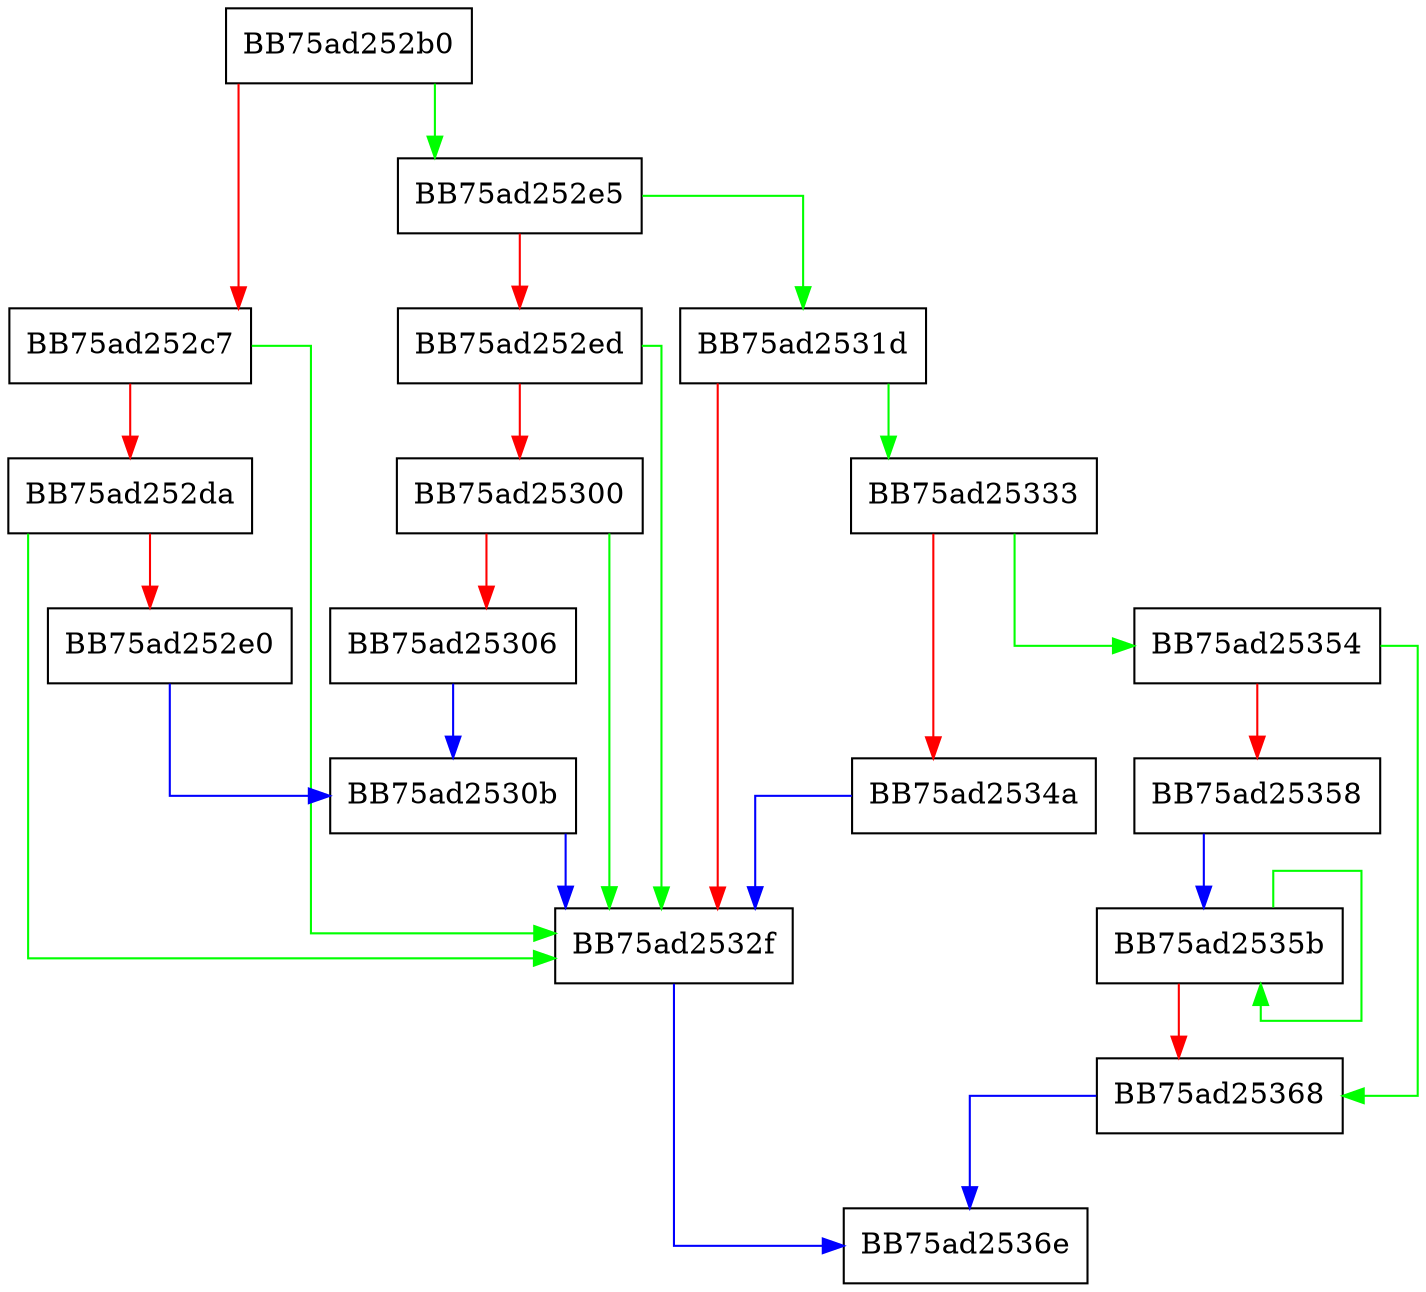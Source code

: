 digraph CreateLspRemovalContext {
  node [shape="box"];
  graph [splines=ortho];
  BB75ad252b0 -> BB75ad252e5 [color="green"];
  BB75ad252b0 -> BB75ad252c7 [color="red"];
  BB75ad252c7 -> BB75ad2532f [color="green"];
  BB75ad252c7 -> BB75ad252da [color="red"];
  BB75ad252da -> BB75ad2532f [color="green"];
  BB75ad252da -> BB75ad252e0 [color="red"];
  BB75ad252e0 -> BB75ad2530b [color="blue"];
  BB75ad252e5 -> BB75ad2531d [color="green"];
  BB75ad252e5 -> BB75ad252ed [color="red"];
  BB75ad252ed -> BB75ad2532f [color="green"];
  BB75ad252ed -> BB75ad25300 [color="red"];
  BB75ad25300 -> BB75ad2532f [color="green"];
  BB75ad25300 -> BB75ad25306 [color="red"];
  BB75ad25306 -> BB75ad2530b [color="blue"];
  BB75ad2530b -> BB75ad2532f [color="blue"];
  BB75ad2531d -> BB75ad25333 [color="green"];
  BB75ad2531d -> BB75ad2532f [color="red"];
  BB75ad2532f -> BB75ad2536e [color="blue"];
  BB75ad25333 -> BB75ad25354 [color="green"];
  BB75ad25333 -> BB75ad2534a [color="red"];
  BB75ad2534a -> BB75ad2532f [color="blue"];
  BB75ad25354 -> BB75ad25368 [color="green"];
  BB75ad25354 -> BB75ad25358 [color="red"];
  BB75ad25358 -> BB75ad2535b [color="blue"];
  BB75ad2535b -> BB75ad2535b [color="green"];
  BB75ad2535b -> BB75ad25368 [color="red"];
  BB75ad25368 -> BB75ad2536e [color="blue"];
}